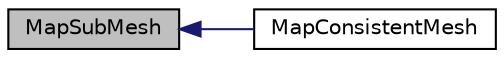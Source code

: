 digraph "MapSubMesh"
{
  bgcolor="transparent";
  edge [fontname="Helvetica",fontsize="10",labelfontname="Helvetica",labelfontsize="10"];
  node [fontname="Helvetica",fontsize="10",shape=record];
  rankdir="LR";
  Node149974 [label="MapSubMesh",height=0.2,width=0.4,color="black", fillcolor="grey75", style="filled", fontcolor="black"];
  Node149974 -> Node149975 [dir="back",color="midnightblue",fontsize="10",style="solid",fontname="Helvetica"];
  Node149975 [label="MapConsistentMesh",height=0.2,width=0.4,color="black",URL="$a21851.html#a20e8c02336fc3cf5cbc64ed7ef0cddfb"];
}
